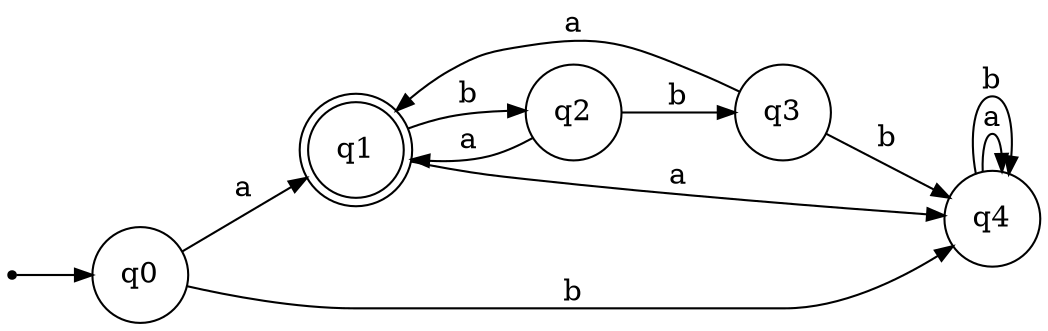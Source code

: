 digraph {
	ranksep=0.5 size="8, 8"
	rankdir=LR
	Initial [label="" fontsize=14.0 shape=point]
	q0 [fontsize=14.0 shape=circle]
	q1 [fontsize=14.0 shape=doublecircle]
	q2 [fontsize=14.0 shape=circle]
	q3 [fontsize=14.0 shape=circle]
	q4 [fontsize=14.0 shape=circle]
	Initial -> q0 [arrowsize=0.85]
	q0 -> q1 [label=" a " arrowsize=0.85 fontsize=14.0]
	q0 -> q4 [label=" b " arrowsize=0.85 fontsize=14.0]
	q1 -> q2 [label=" b " arrowsize=0.85 fontsize=14.0]
	q1 -> q4 [label=" a " arrowsize=0.85 fontsize=14.0]
	q2 -> q1 [label=" a " arrowsize=0.85 fontsize=14.0]
	q2 -> q3 [label=" b " arrowsize=0.85 fontsize=14.0]
	q3 -> q1 [label=" a " arrowsize=0.85 fontsize=14.0]
	q3 -> q4 [label=" b " arrowsize=0.85 fontsize=14.0]
	q4 -> q4 [label=" a " arrowsize=0.85 fontsize=14.0]
	q4 -> q4 [label=" b " arrowsize=0.85 fontsize=14.0]
}
